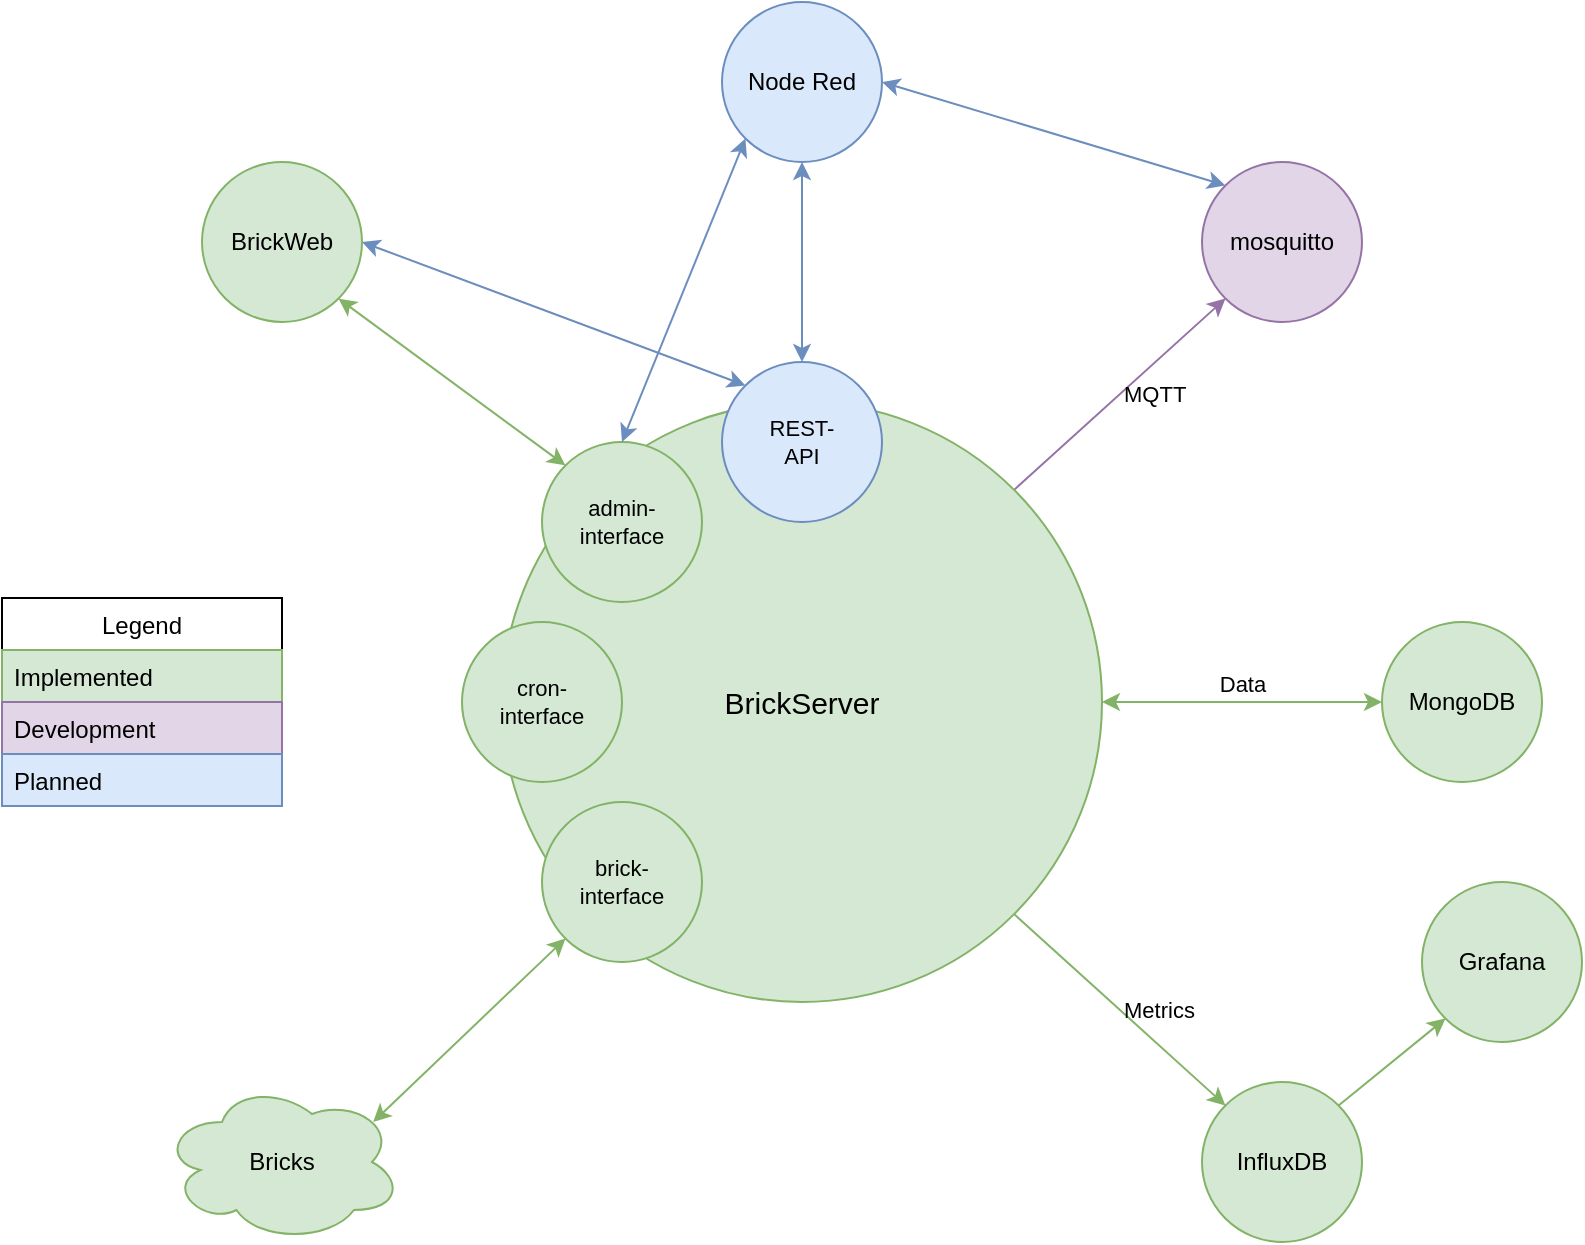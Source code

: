<mxfile version="14.1.8" type="device"><diagram id="v5WiJgKYUr8f7vI_v49Y" name="Seite-1"><mxGraphModel dx="1718" dy="958" grid="1" gridSize="10" guides="1" tooltips="1" connect="1" arrows="1" fold="1" page="1" pageScale="1" pageWidth="827" pageHeight="1169" math="0" shadow="0"><root><mxCell id="0"/><mxCell id="1" parent="0"/><mxCell id="Xye1KQDhKGlRzCAcIWWx-11" value="MQTT" style="edgeStyle=none;rounded=0;orthogonalLoop=1;jettySize=auto;html=1;exitX=1;exitY=0;exitDx=0;exitDy=0;entryX=0;entryY=1;entryDx=0;entryDy=0;startArrow=none;startFill=0;fillColor=#e1d5e7;strokeColor=#9673a6;fontSize=11;align=left;labelBackgroundColor=none;horizontal=1;" edge="1" parent="1" source="Xye1KQDhKGlRzCAcIWWx-1" target="Xye1KQDhKGlRzCAcIWWx-5"><mxGeometry relative="1" as="geometry"/></mxCell><mxCell id="Xye1KQDhKGlRzCAcIWWx-12" value="Data" style="edgeStyle=none;rounded=0;orthogonalLoop=1;jettySize=auto;html=1;exitX=1;exitY=0.5;exitDx=0;exitDy=0;entryX=0;entryY=0.5;entryDx=0;entryDy=0;startArrow=classic;startFill=1;fillColor=#d5e8d4;strokeColor=#82b366;verticalAlign=bottom;fontSize=11;labelBackgroundColor=none;" edge="1" parent="1" source="Xye1KQDhKGlRzCAcIWWx-1" target="Xye1KQDhKGlRzCAcIWWx-7"><mxGeometry relative="1" as="geometry"/></mxCell><mxCell id="Xye1KQDhKGlRzCAcIWWx-13" value="Metrics" style="edgeStyle=none;rounded=0;orthogonalLoop=1;jettySize=auto;html=1;exitX=1;exitY=1;exitDx=0;exitDy=0;entryX=0;entryY=0;entryDx=0;entryDy=0;startArrow=none;startFill=0;fillColor=#d5e8d4;strokeColor=#82b366;verticalAlign=middle;align=left;labelBackgroundColor=none;" edge="1" parent="1" source="Xye1KQDhKGlRzCAcIWWx-1" target="Xye1KQDhKGlRzCAcIWWx-6"><mxGeometry relative="1" as="geometry"/></mxCell><mxCell id="Xye1KQDhKGlRzCAcIWWx-1" value="BrickServer" style="ellipse;whiteSpace=wrap;html=1;aspect=fixed;fillColor=#d5e8d4;strokeColor=#82b366;fontSize=15;" vertex="1" parent="1"><mxGeometry x="680" y="510" width="300" height="300" as="geometry"/></mxCell><mxCell id="Xye1KQDhKGlRzCAcIWWx-2" value="admin-&lt;br style=&quot;font-size: 11px;&quot;&gt;interface" style="ellipse;whiteSpace=wrap;html=1;aspect=fixed;fillColor=#d5e8d4;strokeColor=#82b366;fontSize=11;" vertex="1" parent="1"><mxGeometry x="700" y="530" width="80" height="80" as="geometry"/></mxCell><mxCell id="Xye1KQDhKGlRzCAcIWWx-10" style="rounded=0;orthogonalLoop=1;jettySize=auto;html=1;exitX=0;exitY=1;exitDx=0;exitDy=0;entryX=0.88;entryY=0.25;entryDx=0;entryDy=0;entryPerimeter=0;startArrow=classic;startFill=1;fillColor=#d5e8d4;strokeColor=#82b366;" edge="1" parent="1" source="Xye1KQDhKGlRzCAcIWWx-3" target="Xye1KQDhKGlRzCAcIWWx-9"><mxGeometry relative="1" as="geometry"/></mxCell><mxCell id="Xye1KQDhKGlRzCAcIWWx-3" value="brick-&lt;br style=&quot;font-size: 11px;&quot;&gt;interface" style="ellipse;whiteSpace=wrap;html=1;aspect=fixed;fillColor=#d5e8d4;strokeColor=#82b366;fontSize=11;" vertex="1" parent="1"><mxGeometry x="700" y="710" width="80" height="80" as="geometry"/></mxCell><mxCell id="Xye1KQDhKGlRzCAcIWWx-4" value="cron-&lt;br style=&quot;font-size: 11px;&quot;&gt;interface" style="ellipse;whiteSpace=wrap;html=1;aspect=fixed;fillColor=#d5e8d4;strokeColor=#82b366;fontSize=11;" vertex="1" parent="1"><mxGeometry x="660" y="620" width="80" height="80" as="geometry"/></mxCell><mxCell id="Xye1KQDhKGlRzCAcIWWx-19" style="edgeStyle=none;rounded=0;orthogonalLoop=1;jettySize=auto;html=1;exitX=0;exitY=0;exitDx=0;exitDy=0;entryX=1;entryY=0.5;entryDx=0;entryDy=0;startArrow=classic;startFill=1;fillColor=#dae8fc;strokeColor=#6c8ebf;" edge="1" parent="1" source="Xye1KQDhKGlRzCAcIWWx-5" target="Xye1KQDhKGlRzCAcIWWx-18"><mxGeometry relative="1" as="geometry"/></mxCell><mxCell id="Xye1KQDhKGlRzCAcIWWx-5" value="mosquitto" style="ellipse;whiteSpace=wrap;html=1;aspect=fixed;fillColor=#e1d5e7;strokeColor=#9673a6;" vertex="1" parent="1"><mxGeometry x="1030" y="390" width="80" height="80" as="geometry"/></mxCell><mxCell id="Xye1KQDhKGlRzCAcIWWx-23" style="edgeStyle=none;rounded=0;orthogonalLoop=1;jettySize=auto;html=1;exitX=1;exitY=0;exitDx=0;exitDy=0;entryX=0;entryY=1;entryDx=0;entryDy=0;startArrow=none;startFill=0;fillColor=#d5e8d4;strokeColor=#82b366;" edge="1" parent="1" source="Xye1KQDhKGlRzCAcIWWx-6" target="Xye1KQDhKGlRzCAcIWWx-22"><mxGeometry relative="1" as="geometry"/></mxCell><mxCell id="Xye1KQDhKGlRzCAcIWWx-6" value="InfluxDB" style="ellipse;whiteSpace=wrap;html=1;aspect=fixed;fillColor=#d5e8d4;strokeColor=#82b366;" vertex="1" parent="1"><mxGeometry x="1030" y="850" width="80" height="80" as="geometry"/></mxCell><mxCell id="Xye1KQDhKGlRzCAcIWWx-7" value="MongoDB" style="ellipse;whiteSpace=wrap;html=1;aspect=fixed;fillColor=#d5e8d4;strokeColor=#82b366;" vertex="1" parent="1"><mxGeometry x="1120" y="620" width="80" height="80" as="geometry"/></mxCell><mxCell id="Xye1KQDhKGlRzCAcIWWx-16" style="edgeStyle=none;rounded=0;orthogonalLoop=1;jettySize=auto;html=1;exitX=0;exitY=0;exitDx=0;exitDy=0;entryX=1;entryY=0.5;entryDx=0;entryDy=0;startArrow=classic;startFill=1;fillColor=#dae8fc;strokeColor=#6c8ebf;" edge="1" parent="1" source="Xye1KQDhKGlRzCAcIWWx-8" target="Xye1KQDhKGlRzCAcIWWx-14"><mxGeometry relative="1" as="geometry"/></mxCell><mxCell id="Xye1KQDhKGlRzCAcIWWx-8" value="REST-&lt;br style=&quot;font-size: 11px;&quot;&gt;API" style="ellipse;whiteSpace=wrap;html=1;aspect=fixed;fillColor=#dae8fc;strokeColor=#6c8ebf;fontSize=11;" vertex="1" parent="1"><mxGeometry x="790" y="490" width="80" height="80" as="geometry"/></mxCell><mxCell id="Xye1KQDhKGlRzCAcIWWx-9" value="Bricks" style="ellipse;shape=cloud;whiteSpace=wrap;html=1;fillColor=#d5e8d4;strokeColor=#82b366;" vertex="1" parent="1"><mxGeometry x="510" y="850" width="120" height="80" as="geometry"/></mxCell><mxCell id="Xye1KQDhKGlRzCAcIWWx-15" style="edgeStyle=none;rounded=0;orthogonalLoop=1;jettySize=auto;html=1;exitX=1;exitY=1;exitDx=0;exitDy=0;entryX=0;entryY=0;entryDx=0;entryDy=0;startArrow=classic;startFill=1;fillColor=#d5e8d4;strokeColor=#82b366;" edge="1" parent="1" source="Xye1KQDhKGlRzCAcIWWx-14" target="Xye1KQDhKGlRzCAcIWWx-2"><mxGeometry relative="1" as="geometry"/></mxCell><mxCell id="Xye1KQDhKGlRzCAcIWWx-14" value="BrickWeb" style="ellipse;whiteSpace=wrap;html=1;aspect=fixed;fillColor=#d5e8d4;strokeColor=#82b366;" vertex="1" parent="1"><mxGeometry x="530" y="390" width="80" height="80" as="geometry"/></mxCell><mxCell id="Xye1KQDhKGlRzCAcIWWx-20" style="edgeStyle=none;rounded=0;orthogonalLoop=1;jettySize=auto;html=1;exitX=0;exitY=1;exitDx=0;exitDy=0;entryX=0.5;entryY=0;entryDx=0;entryDy=0;startArrow=classic;startFill=1;fillColor=#dae8fc;strokeColor=#6c8ebf;" edge="1" parent="1" source="Xye1KQDhKGlRzCAcIWWx-18" target="Xye1KQDhKGlRzCAcIWWx-2"><mxGeometry relative="1" as="geometry"/></mxCell><mxCell id="Xye1KQDhKGlRzCAcIWWx-21" style="edgeStyle=none;rounded=0;orthogonalLoop=1;jettySize=auto;html=1;exitX=0.5;exitY=1;exitDx=0;exitDy=0;entryX=0.5;entryY=0;entryDx=0;entryDy=0;startArrow=classic;startFill=1;fillColor=#dae8fc;strokeColor=#6c8ebf;" edge="1" parent="1" source="Xye1KQDhKGlRzCAcIWWx-18" target="Xye1KQDhKGlRzCAcIWWx-8"><mxGeometry relative="1" as="geometry"/></mxCell><mxCell id="Xye1KQDhKGlRzCAcIWWx-18" value="Node Red" style="ellipse;whiteSpace=wrap;html=1;aspect=fixed;fillColor=#dae8fc;strokeColor=#6c8ebf;" vertex="1" parent="1"><mxGeometry x="790" y="310" width="80" height="80" as="geometry"/></mxCell><mxCell id="Xye1KQDhKGlRzCAcIWWx-22" value="Grafana" style="ellipse;whiteSpace=wrap;html=1;aspect=fixed;fillColor=#d5e8d4;strokeColor=#82b366;" vertex="1" parent="1"><mxGeometry x="1140" y="750" width="80" height="80" as="geometry"/></mxCell><mxCell id="Xye1KQDhKGlRzCAcIWWx-28" value="Legend" style="swimlane;fontStyle=0;childLayout=stackLayout;horizontal=1;startSize=26;fillColor=none;horizontalStack=0;resizeParent=1;resizeParentMax=0;resizeLast=0;collapsible=1;marginBottom=0;" vertex="1" parent="1"><mxGeometry x="430" y="608" width="140" height="104" as="geometry"/></mxCell><mxCell id="Xye1KQDhKGlRzCAcIWWx-29" value="Implemented" style="text;strokeColor=#82b366;fillColor=#d5e8d4;align=left;verticalAlign=top;spacingLeft=4;spacingRight=4;overflow=hidden;rotatable=0;points=[[0,0.5],[1,0.5]];portConstraint=eastwest;" vertex="1" parent="Xye1KQDhKGlRzCAcIWWx-28"><mxGeometry y="26" width="140" height="26" as="geometry"/></mxCell><mxCell id="Xye1KQDhKGlRzCAcIWWx-30" value="Development" style="text;strokeColor=#9673a6;fillColor=#e1d5e7;align=left;verticalAlign=top;spacingLeft=4;spacingRight=4;overflow=hidden;rotatable=0;points=[[0,0.5],[1,0.5]];portConstraint=eastwest;" vertex="1" parent="Xye1KQDhKGlRzCAcIWWx-28"><mxGeometry y="52" width="140" height="26" as="geometry"/></mxCell><mxCell id="Xye1KQDhKGlRzCAcIWWx-31" value="Planned" style="text;strokeColor=#6c8ebf;fillColor=#dae8fc;align=left;verticalAlign=top;spacingLeft=4;spacingRight=4;overflow=hidden;rotatable=0;points=[[0,0.5],[1,0.5]];portConstraint=eastwest;" vertex="1" parent="Xye1KQDhKGlRzCAcIWWx-28"><mxGeometry y="78" width="140" height="26" as="geometry"/></mxCell></root></mxGraphModel></diagram></mxfile>
